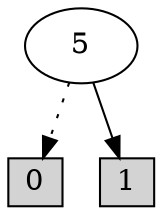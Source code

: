 digraph G {
0 [shape=box, label="0", style=filled, shape=box, height=0.3, width=0.3];
1 [shape=box, label="1", style=filled, shape=box, height=0.3, width=0.3];
12 [label="5"];
12 -> 0 [style=dotted];
12 -> 1 [style=filled];
}
